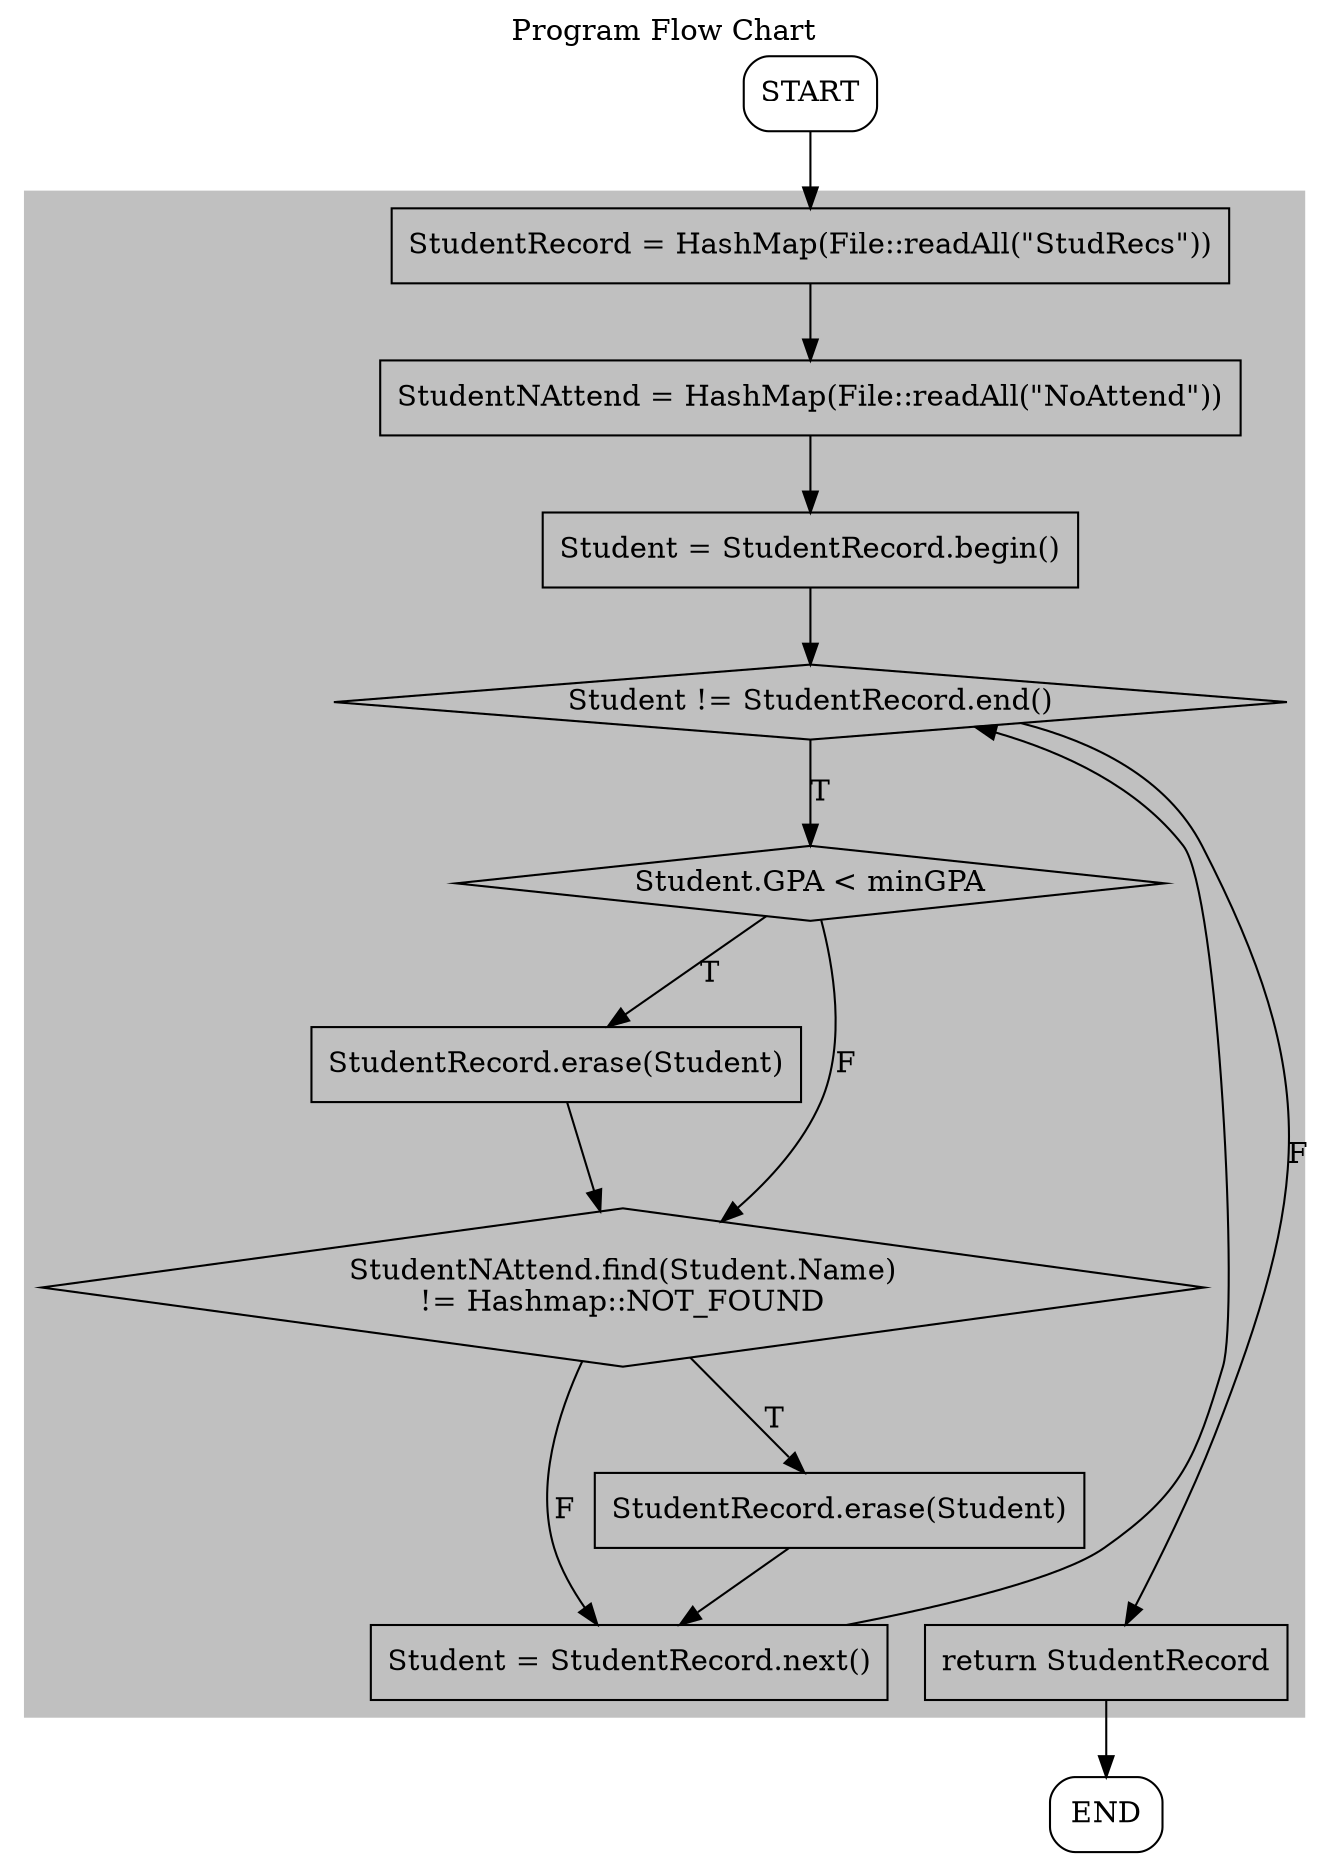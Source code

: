 digraph G {
	labelloc="t";
	label="Program Flow Chart";

	start[label="START" shape="box" style="rounded"];
	end[label="END" shape="box" style="rounded"];

	subgraph cluster {
		color=grey;
		style=filled;
		label="";

		assign_StudRecs[label="StudentRecord = HashMap(File::readAll(\"StudRecs\"))" shape="box"];
		assign_NoAttend[label="StudentNAttend = HashMap(File::readAll(\"NoAttend\"))" shape="box"];
		assign_Student[label="Student = StudentRecord.begin()" shape="box"];
		cond_traversal[label="Student != StudentRecord.end()" shape="diamond"];
		cond_minGPA[label="Student.GPA < minGPA" shape="diamond"];
		erase_Student[label="StudentRecord.erase(Student)" shape="box"];
		cond_NAttend[label="StudentNAttend.find(Student.Name)\n!= Hashmap::NOT_FOUND" shape="diamond"];
		erase_Student2[label="StudentRecord.erase(Student)" shape="box"];
		assign_Student2[label="Student = StudentRecord.next()" shape="box"];
		return_Record[label="return StudentRecord" shape="box"];


		assign_StudRecs->assign_NoAttend;
		assign_NoAttend->assign_Student;
		assign_Student->cond_traversal;
		cond_traversal->cond_minGPA[label="T"];
		cond_traversal->return_Record[label="F"];
		cond_minGPA->erase_Student[label="T"];
		cond_minGPA->cond_NAttend[label="F"];
		erase_Student->cond_NAttend;
		cond_NAttend->erase_Student2[label="T"];
		cond_NAttend->assign_Student2[label="F"];
		erase_Student2->assign_Student2;
		assign_Student2->cond_traversal;

		{ rank=max; return_Record }
	}//subgraph

	start->assign_StudRecs;
	return_Record->end;
}//graph


